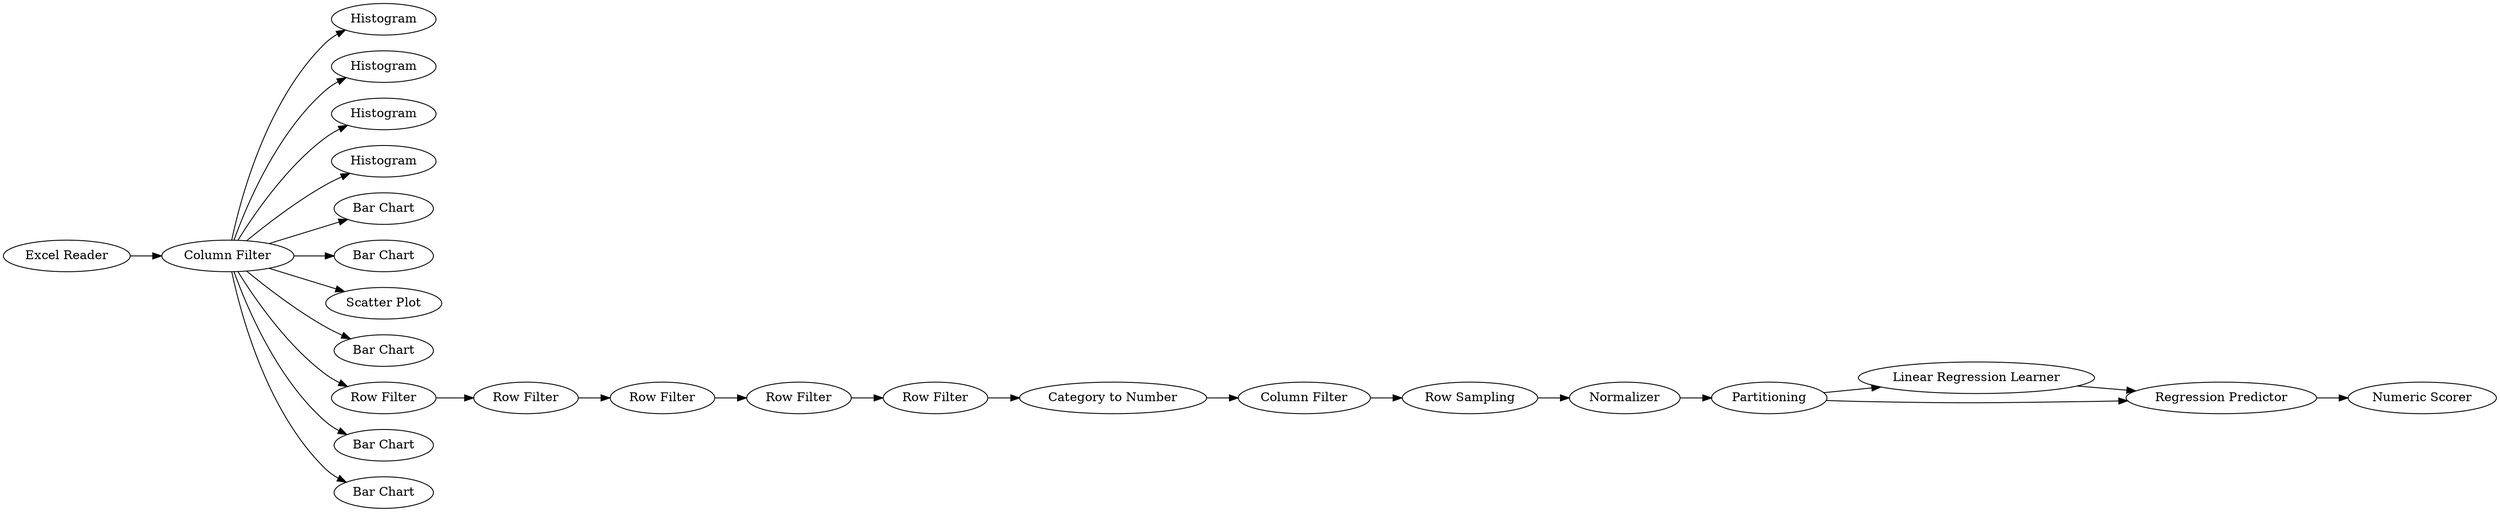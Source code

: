 digraph {
	1 [label="Excel Reader"]
	2 [label="Column Filter"]
	5 [label=Histogram]
	6 [label=Histogram]
	7 [label=Histogram]
	8 [label=Histogram]
	9 [label="Bar Chart"]
	10 [label="Bar Chart"]
	11 [label="Scatter Plot"]
	12 [label="Bar Chart"]
	13 [label="Row Filter"]
	14 [label="Row Filter"]
	15 [label="Category to Number"]
	16 [label="Column Filter"]
	17 [label="Row Sampling"]
	18 [label="Row Filter"]
	19 [label="Row Filter"]
	20 [label="Row Filter"]
	21 [label="Linear Regression Learner"]
	22 [label="Regression Predictor"]
	23 [label=Partitioning]
	24 [label=Normalizer]
	26 [label="Numeric Scorer"]
	27 [label="Bar Chart"]
	28 [label="Bar Chart"]
	1 -> 2
	2 -> 5
	2 -> 6
	2 -> 7
	2 -> 8
	2 -> 9
	2 -> 10
	2 -> 11
	2 -> 12
	2 -> 13
	2 -> 27
	2 -> 28
	13 -> 14
	14 -> 18
	15 -> 16
	16 -> 17
	17 -> 24
	18 -> 19
	19 -> 20
	20 -> 15
	21 -> 22
	22 -> 26
	23 -> 21
	23 -> 22
	24 -> 23
	rankdir=LR
}
